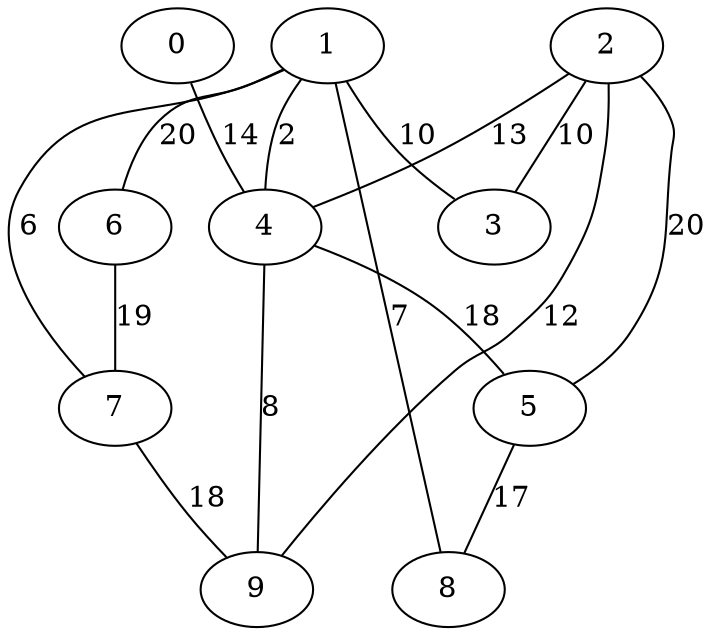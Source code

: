 graph G {
  "0";
  "0" -- "4" [label="14"];
  "1";
  "1" -- "7" [label="6"];
  "1" -- "4" [label="2"];
  "1" -- "6" [label="20"];
  "1" -- "8" [label="7"];
  "1" -- "3" [label="10"];
  "2";
  "2" -- "4" [label="13"];
  "2" -- "5" [label="20"];
  "2" -- "3" [label="10"];
  "2" -- "9" [label="12"];
  "3";
  "4";
  "4" -- "9" [label="8"];
  "4" -- "5" [label="18"];
  "5";
  "5" -- "8" [label="17"];
  "6";
  "6" -- "7" [label="19"];
  "7";
  "7" -- "9" [label="18"];
  "8";
  "9";
}
